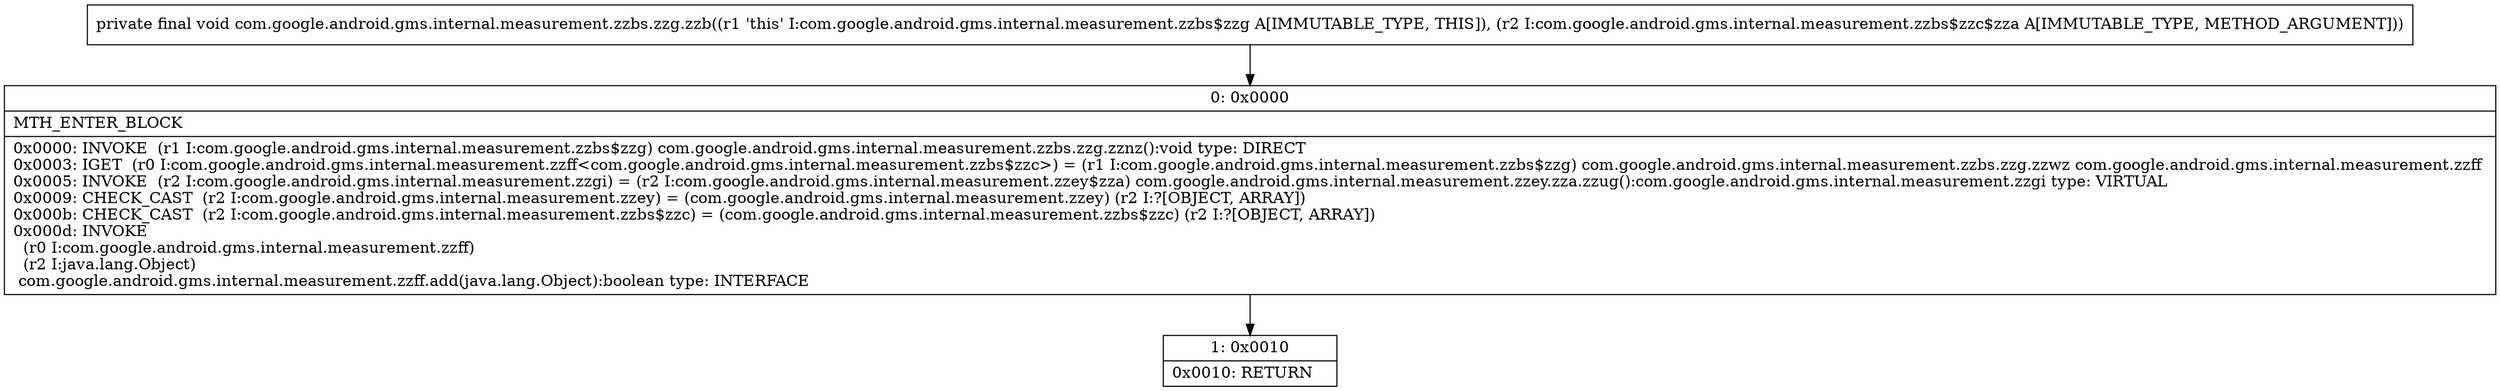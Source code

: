 digraph "CFG forcom.google.android.gms.internal.measurement.zzbs.zzg.zzb(Lcom\/google\/android\/gms\/internal\/measurement\/zzbs$zzc$zza;)V" {
Node_0 [shape=record,label="{0\:\ 0x0000|MTH_ENTER_BLOCK\l|0x0000: INVOKE  (r1 I:com.google.android.gms.internal.measurement.zzbs$zzg) com.google.android.gms.internal.measurement.zzbs.zzg.zznz():void type: DIRECT \l0x0003: IGET  (r0 I:com.google.android.gms.internal.measurement.zzff\<com.google.android.gms.internal.measurement.zzbs$zzc\>) = (r1 I:com.google.android.gms.internal.measurement.zzbs$zzg) com.google.android.gms.internal.measurement.zzbs.zzg.zzwz com.google.android.gms.internal.measurement.zzff \l0x0005: INVOKE  (r2 I:com.google.android.gms.internal.measurement.zzgi) = (r2 I:com.google.android.gms.internal.measurement.zzey$zza) com.google.android.gms.internal.measurement.zzey.zza.zzug():com.google.android.gms.internal.measurement.zzgi type: VIRTUAL \l0x0009: CHECK_CAST  (r2 I:com.google.android.gms.internal.measurement.zzey) = (com.google.android.gms.internal.measurement.zzey) (r2 I:?[OBJECT, ARRAY]) \l0x000b: CHECK_CAST  (r2 I:com.google.android.gms.internal.measurement.zzbs$zzc) = (com.google.android.gms.internal.measurement.zzbs$zzc) (r2 I:?[OBJECT, ARRAY]) \l0x000d: INVOKE  \l  (r0 I:com.google.android.gms.internal.measurement.zzff)\l  (r2 I:java.lang.Object)\l com.google.android.gms.internal.measurement.zzff.add(java.lang.Object):boolean type: INTERFACE \l}"];
Node_1 [shape=record,label="{1\:\ 0x0010|0x0010: RETURN   \l}"];
MethodNode[shape=record,label="{private final void com.google.android.gms.internal.measurement.zzbs.zzg.zzb((r1 'this' I:com.google.android.gms.internal.measurement.zzbs$zzg A[IMMUTABLE_TYPE, THIS]), (r2 I:com.google.android.gms.internal.measurement.zzbs$zzc$zza A[IMMUTABLE_TYPE, METHOD_ARGUMENT])) }"];
MethodNode -> Node_0;
Node_0 -> Node_1;
}


